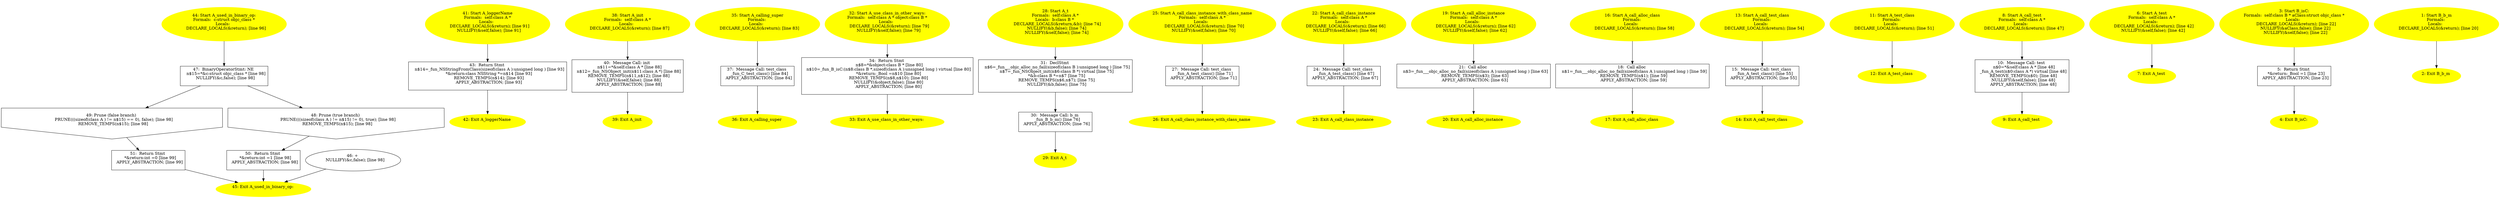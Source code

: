 digraph iCFG {
51 [label="51:  Return Stmt \n   *&return:int =0 [line 99]\n  APPLY_ABSTRACTION; [line 99]\n " shape="box"]
	

	 51 -> 45 ;
50 [label="50:  Return Stmt \n   *&return:int =1 [line 98]\n  APPLY_ABSTRACTION; [line 98]\n " shape="box"]
	

	 50 -> 45 ;
49 [label="49: Prune (false branch) \n   PRUNE(((sizeof(class A ) != n$15) == 0), false); [line 98]\n  REMOVE_TEMPS(n$15); [line 98]\n " shape="invhouse"]
	

	 49 -> 51 ;
48 [label="48: Prune (true branch) \n   PRUNE(((sizeof(class A ) != n$15) != 0), true); [line 98]\n  REMOVE_TEMPS(n$15); [line 98]\n " shape="invhouse"]
	

	 48 -> 50 ;
47 [label="47:  BinaryOperatorStmt: NE \n   n$15=*&c:struct objc_class * [line 98]\n  NULLIFY(&c,false); [line 98]\n " shape="box"]
	

	 47 -> 48 ;
	 47 -> 49 ;
46 [label="46: + \n   NULLIFY(&c,false); [line 98]\n " ]
	

	 46 -> 45 ;
45 [label="45: Exit A_used_in_binary_op: \n  " color=yellow style=filled]
	

44 [label="44: Start A_used_in_binary_op:\nFormals:  c:struct objc_class *\nLocals:  \n   DECLARE_LOCALS(&return); [line 96]\n " color=yellow style=filled]
	

	 44 -> 47 ;
43 [label="43:  Return Stmt \n   n$14=_fun_NSStringFromClass(sizeof(class A ):unsigned long ) [line 93]\n  *&return:class NSString *=n$14 [line 93]\n  REMOVE_TEMPS(n$14); [line 93]\n  APPLY_ABSTRACTION; [line 93]\n " shape="box"]
	

	 43 -> 42 ;
42 [label="42: Exit A_loggerName \n  " color=yellow style=filled]
	

41 [label="41: Start A_loggerName\nFormals:  self:class A *\nLocals:  \n   DECLARE_LOCALS(&return); [line 91]\n  NULLIFY(&self,false); [line 91]\n " color=yellow style=filled]
	

	 41 -> 43 ;
40 [label="40:  Message Call: init \n   n$11=*&self:class A * [line 88]\n  n$12=_fun_NSObject_init(n$11:class A *) [line 88]\n  REMOVE_TEMPS(n$11,n$12); [line 88]\n  NULLIFY(&self,false); [line 88]\n  APPLY_ABSTRACTION; [line 88]\n " shape="box"]
	

	 40 -> 39 ;
39 [label="39: Exit A_init \n  " color=yellow style=filled]
	

38 [label="38: Start A_init\nFormals:  self:class A *\nLocals:  \n   DECLARE_LOCALS(&return); [line 87]\n " color=yellow style=filled]
	

	 38 -> 40 ;
37 [label="37:  Message Call: test_class \n   _fun_C_test_class() [line 84]\n  APPLY_ABSTRACTION; [line 84]\n " shape="box"]
	

	 37 -> 36 ;
36 [label="36: Exit A_calling_super \n  " color=yellow style=filled]
	

35 [label="35: Start A_calling_super\nFormals: \nLocals:  \n   DECLARE_LOCALS(&return); [line 83]\n " color=yellow style=filled]
	

	 35 -> 37 ;
34 [label="34:  Return Stmt \n   n$8=*&object:class B * [line 80]\n  n$10=_fun_B_isC:(n$8:class B *,sizeof(class A ):unsigned long ) virtual [line 80]\n  *&return:_Bool =n$10 [line 80]\n  REMOVE_TEMPS(n$8,n$10); [line 80]\n  NULLIFY(&object,false); [line 80]\n  APPLY_ABSTRACTION; [line 80]\n " shape="box"]
	

	 34 -> 33 ;
33 [label="33: Exit A_use_class_in_other_ways: \n  " color=yellow style=filled]
	

32 [label="32: Start A_use_class_in_other_ways:\nFormals:  self:class A * object:class B *\nLocals:  \n   DECLARE_LOCALS(&return); [line 79]\n  NULLIFY(&self,false); [line 79]\n " color=yellow style=filled]
	

	 32 -> 34 ;
31 [label="31:  DeclStmt \n   n$6=_fun___objc_alloc_no_fail(sizeof(class B ):unsigned long ) [line 75]\n  n$7=_fun_NSObject_init(n$6:class B *) virtual [line 75]\n  *&b:class B *=n$7 [line 75]\n  REMOVE_TEMPS(n$6,n$7); [line 75]\n  NULLIFY(&b,false); [line 75]\n " shape="box"]
	

	 31 -> 30 ;
30 [label="30:  Message Call: b_m \n   _fun_B_b_m() [line 76]\n  APPLY_ABSTRACTION; [line 76]\n " shape="box"]
	

	 30 -> 29 ;
29 [label="29: Exit A_t \n  " color=yellow style=filled]
	

28 [label="28: Start A_t\nFormals:  self:class A *\nLocals:  b:class B * \n   DECLARE_LOCALS(&return,&b); [line 74]\n  NULLIFY(&b,false); [line 74]\n  NULLIFY(&self,false); [line 74]\n " color=yellow style=filled]
	

	 28 -> 31 ;
27 [label="27:  Message Call: test_class \n   _fun_A_test_class() [line 71]\n  APPLY_ABSTRACTION; [line 71]\n " shape="box"]
	

	 27 -> 26 ;
26 [label="26: Exit A_call_class_instance_with_class_name \n  " color=yellow style=filled]
	

25 [label="25: Start A_call_class_instance_with_class_name\nFormals:  self:class A *\nLocals:  \n   DECLARE_LOCALS(&return); [line 70]\n  NULLIFY(&self,false); [line 70]\n " color=yellow style=filled]
	

	 25 -> 27 ;
24 [label="24:  Message Call: test_class \n   _fun_A_test_class() [line 67]\n  APPLY_ABSTRACTION; [line 67]\n " shape="box"]
	

	 24 -> 23 ;
23 [label="23: Exit A_call_class_instance \n  " color=yellow style=filled]
	

22 [label="22: Start A_call_class_instance\nFormals:  self:class A *\nLocals:  \n   DECLARE_LOCALS(&return); [line 66]\n  NULLIFY(&self,false); [line 66]\n " color=yellow style=filled]
	

	 22 -> 24 ;
21 [label="21:  Call alloc \n   n$3=_fun___objc_alloc_no_fail(sizeof(class A ):unsigned long ) [line 63]\n  REMOVE_TEMPS(n$3); [line 63]\n  APPLY_ABSTRACTION; [line 63]\n " shape="box"]
	

	 21 -> 20 ;
20 [label="20: Exit A_call_alloc_instance \n  " color=yellow style=filled]
	

19 [label="19: Start A_call_alloc_instance\nFormals:  self:class A *\nLocals:  \n   DECLARE_LOCALS(&return); [line 62]\n  NULLIFY(&self,false); [line 62]\n " color=yellow style=filled]
	

	 19 -> 21 ;
18 [label="18:  Call alloc \n   n$1=_fun___objc_alloc_no_fail(sizeof(class A ):unsigned long ) [line 59]\n  REMOVE_TEMPS(n$1); [line 59]\n  APPLY_ABSTRACTION; [line 59]\n " shape="box"]
	

	 18 -> 17 ;
17 [label="17: Exit A_call_alloc_class \n  " color=yellow style=filled]
	

16 [label="16: Start A_call_alloc_class\nFormals: \nLocals:  \n   DECLARE_LOCALS(&return); [line 58]\n " color=yellow style=filled]
	

	 16 -> 18 ;
15 [label="15:  Message Call: test_class \n   _fun_A_test_class() [line 55]\n  APPLY_ABSTRACTION; [line 55]\n " shape="box"]
	

	 15 -> 14 ;
14 [label="14: Exit A_call_test_class \n  " color=yellow style=filled]
	

13 [label="13: Start A_call_test_class\nFormals: \nLocals:  \n   DECLARE_LOCALS(&return); [line 54]\n " color=yellow style=filled]
	

	 13 -> 15 ;
12 [label="12: Exit A_test_class \n  " color=yellow style=filled]
	

11 [label="11: Start A_test_class\nFormals: \nLocals:  \n   DECLARE_LOCALS(&return); [line 51]\n " color=yellow style=filled]
	

	 11 -> 12 ;
10 [label="10:  Message Call: test \n   n$0=*&self:class A * [line 48]\n  _fun_A_test(n$0:class A *) virtual [line 48]\n  REMOVE_TEMPS(n$0); [line 48]\n  NULLIFY(&self,false); [line 48]\n  APPLY_ABSTRACTION; [line 48]\n " shape="box"]
	

	 10 -> 9 ;
9 [label="9: Exit A_call_test \n  " color=yellow style=filled]
	

8 [label="8: Start A_call_test\nFormals:  self:class A *\nLocals:  \n   DECLARE_LOCALS(&return); [line 47]\n " color=yellow style=filled]
	

	 8 -> 10 ;
7 [label="7: Exit A_test \n  " color=yellow style=filled]
	

6 [label="6: Start A_test\nFormals:  self:class A *\nLocals:  \n   DECLARE_LOCALS(&return); [line 42]\n  NULLIFY(&self,false); [line 42]\n " color=yellow style=filled]
	

	 6 -> 7 ;
5 [label="5:  Return Stmt \n   *&return:_Bool =1 [line 23]\n  APPLY_ABSTRACTION; [line 23]\n " shape="box"]
	

	 5 -> 4 ;
4 [label="4: Exit B_isC: \n  " color=yellow style=filled]
	

3 [label="3: Start B_isC:\nFormals:  self:class B * aClass:struct objc_class *\nLocals:  \n   DECLARE_LOCALS(&return); [line 22]\n  NULLIFY(&aClass,false); [line 22]\n  NULLIFY(&self,false); [line 22]\n " color=yellow style=filled]
	

	 3 -> 5 ;
2 [label="2: Exit B_b_m \n  " color=yellow style=filled]
	

1 [label="1: Start B_b_m\nFormals: \nLocals:  \n   DECLARE_LOCALS(&return); [line 20]\n " color=yellow style=filled]
	

	 1 -> 2 ;
}
